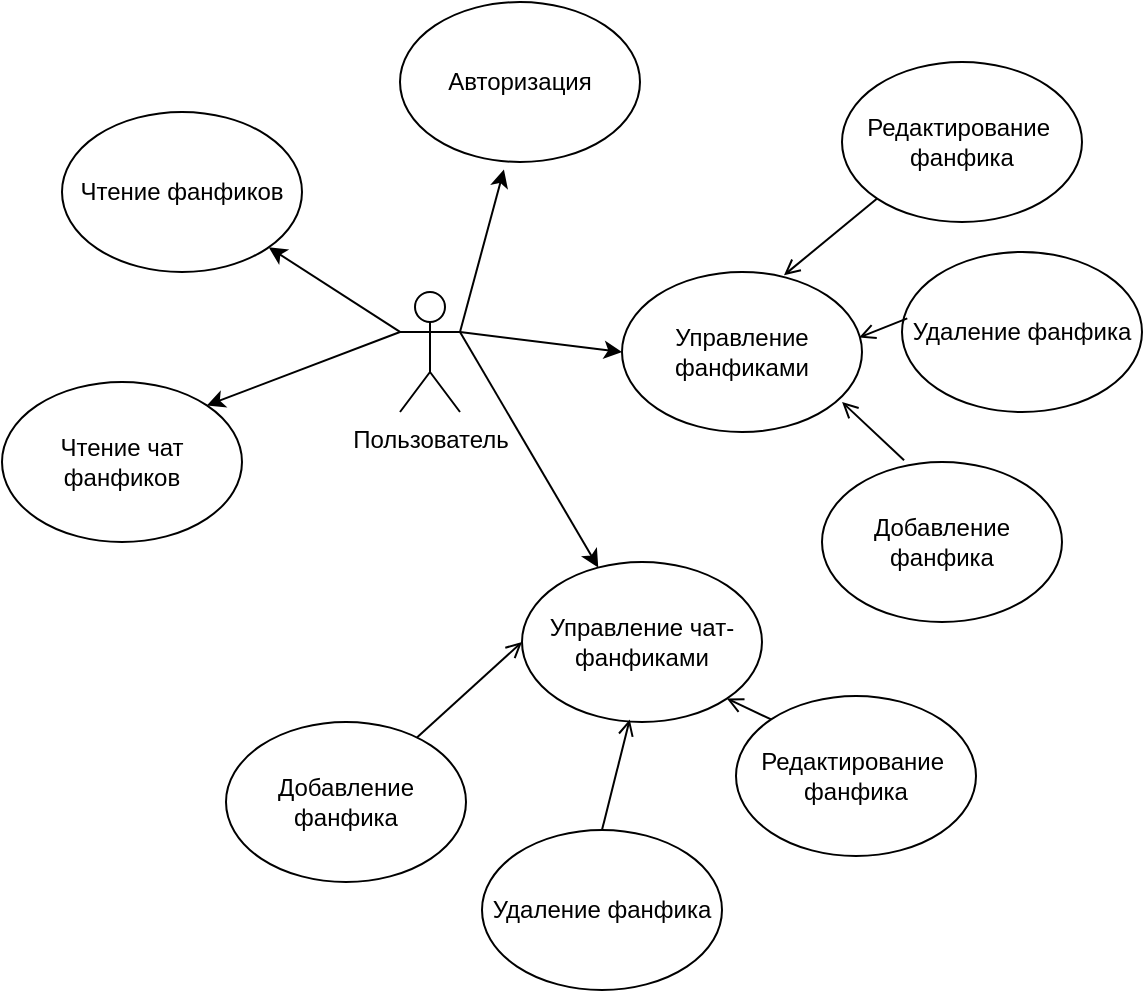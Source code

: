 <mxfile version="26.0.10" pages="2">
  <diagram name="Страница — 1" id="1nDWuRxfmPX1ly6JsfIB">
    <mxGraphModel dx="1048" dy="551" grid="0" gridSize="10" guides="1" tooltips="1" connect="1" arrows="1" fold="1" page="0" pageScale="1" pageWidth="827" pageHeight="1169" math="0" shadow="0">
      <root>
        <mxCell id="0" />
        <mxCell id="1" parent="0" />
        <mxCell id="rmp42HP78Bf8SFEeft3H-1" value="Пользователь" style="shape=umlActor;verticalLabelPosition=bottom;verticalAlign=top;html=1;outlineConnect=0;" vertex="1" parent="1">
          <mxGeometry x="399" y="525" width="30" height="60" as="geometry" />
        </mxCell>
        <mxCell id="rmp42HP78Bf8SFEeft3H-3" value="Авторизация" style="ellipse;whiteSpace=wrap;html=1;" vertex="1" parent="1">
          <mxGeometry x="399" y="380" width="120" height="80" as="geometry" />
        </mxCell>
        <mxCell id="rmp42HP78Bf8SFEeft3H-4" value="Управление фанфиками" style="ellipse;whiteSpace=wrap;html=1;" vertex="1" parent="1">
          <mxGeometry x="510" y="515" width="120" height="80" as="geometry" />
        </mxCell>
        <mxCell id="rmp42HP78Bf8SFEeft3H-10" value="Редактирование&amp;nbsp;&lt;div&gt;фанфика&lt;/div&gt;" style="ellipse;whiteSpace=wrap;html=1;" vertex="1" parent="1">
          <mxGeometry x="620" y="410" width="120" height="80" as="geometry" />
        </mxCell>
        <mxCell id="rmp42HP78Bf8SFEeft3H-11" value="Удаление фанфика" style="ellipse;whiteSpace=wrap;html=1;" vertex="1" parent="1">
          <mxGeometry x="650" y="505" width="120" height="80" as="geometry" />
        </mxCell>
        <mxCell id="rmp42HP78Bf8SFEeft3H-12" value="Добавление фанфика" style="ellipse;whiteSpace=wrap;html=1;" vertex="1" parent="1">
          <mxGeometry x="610" y="610" width="120" height="80" as="geometry" />
        </mxCell>
        <mxCell id="rmp42HP78Bf8SFEeft3H-13" value="Управление чат-фанфиками" style="ellipse;whiteSpace=wrap;html=1;" vertex="1" parent="1">
          <mxGeometry x="460" y="660" width="120" height="80" as="geometry" />
        </mxCell>
        <mxCell id="rmp42HP78Bf8SFEeft3H-14" value="" style="endArrow=classic;html=1;rounded=0;exitX=1;exitY=0.333;exitDx=0;exitDy=0;exitPerimeter=0;entryX=0.433;entryY=1.047;entryDx=0;entryDy=0;entryPerimeter=0;" edge="1" parent="1" source="rmp42HP78Bf8SFEeft3H-1" target="rmp42HP78Bf8SFEeft3H-3">
          <mxGeometry width="50" height="50" relative="1" as="geometry">
            <mxPoint x="390" y="530" as="sourcePoint" />
            <mxPoint x="440" y="480" as="targetPoint" />
          </mxGeometry>
        </mxCell>
        <mxCell id="rmp42HP78Bf8SFEeft3H-15" value="" style="endArrow=classic;html=1;rounded=0;exitX=1;exitY=0.333;exitDx=0;exitDy=0;exitPerimeter=0;entryX=0;entryY=0.5;entryDx=0;entryDy=0;" edge="1" parent="1" source="rmp42HP78Bf8SFEeft3H-1" target="rmp42HP78Bf8SFEeft3H-4">
          <mxGeometry width="50" height="50" relative="1" as="geometry">
            <mxPoint x="439" y="555" as="sourcePoint" />
            <mxPoint x="461" y="474" as="targetPoint" />
          </mxGeometry>
        </mxCell>
        <mxCell id="rmp42HP78Bf8SFEeft3H-16" value="" style="endArrow=classic;html=1;rounded=0;exitX=1;exitY=0.333;exitDx=0;exitDy=0;exitPerimeter=0;" edge="1" parent="1" source="rmp42HP78Bf8SFEeft3H-1" target="rmp42HP78Bf8SFEeft3H-13">
          <mxGeometry width="50" height="50" relative="1" as="geometry">
            <mxPoint x="439" y="555" as="sourcePoint" />
            <mxPoint x="520" y="565" as="targetPoint" />
          </mxGeometry>
        </mxCell>
        <mxCell id="rmp42HP78Bf8SFEeft3H-17" value="Чтение фанфиков" style="ellipse;whiteSpace=wrap;html=1;" vertex="1" parent="1">
          <mxGeometry x="230" y="435" width="120" height="80" as="geometry" />
        </mxCell>
        <mxCell id="rmp42HP78Bf8SFEeft3H-18" value="Чтение чат фанфиков" style="ellipse;whiteSpace=wrap;html=1;" vertex="1" parent="1">
          <mxGeometry x="200" y="570" width="120" height="80" as="geometry" />
        </mxCell>
        <mxCell id="rmp42HP78Bf8SFEeft3H-19" value="" style="endArrow=classic;html=1;rounded=0;exitX=0;exitY=0.333;exitDx=0;exitDy=0;exitPerimeter=0;entryX=1;entryY=0;entryDx=0;entryDy=0;" edge="1" parent="1" source="rmp42HP78Bf8SFEeft3H-1" target="rmp42HP78Bf8SFEeft3H-18">
          <mxGeometry width="50" height="50" relative="1" as="geometry">
            <mxPoint x="439" y="555" as="sourcePoint" />
            <mxPoint x="520" y="565" as="targetPoint" />
          </mxGeometry>
        </mxCell>
        <mxCell id="rmp42HP78Bf8SFEeft3H-20" value="" style="endArrow=classic;html=1;rounded=0;exitX=0;exitY=0.333;exitDx=0;exitDy=0;exitPerimeter=0;" edge="1" parent="1" source="rmp42HP78Bf8SFEeft3H-1" target="rmp42HP78Bf8SFEeft3H-17">
          <mxGeometry width="50" height="50" relative="1" as="geometry">
            <mxPoint x="400" y="550" as="sourcePoint" />
            <mxPoint x="312" y="592" as="targetPoint" />
          </mxGeometry>
        </mxCell>
        <mxCell id="rmp42HP78Bf8SFEeft3H-21" value="" style="endArrow=open;html=1;rounded=0;endFill=0;exitX=0;exitY=1;exitDx=0;exitDy=0;entryX=0.675;entryY=0.02;entryDx=0;entryDy=0;entryPerimeter=0;" edge="1" parent="1" source="rmp42HP78Bf8SFEeft3H-10" target="rmp42HP78Bf8SFEeft3H-4">
          <mxGeometry width="50" height="50" relative="1" as="geometry">
            <mxPoint x="520" y="520" as="sourcePoint" />
            <mxPoint x="570" y="470" as="targetPoint" />
          </mxGeometry>
        </mxCell>
        <mxCell id="rmp42HP78Bf8SFEeft3H-22" value="" style="endArrow=open;html=1;rounded=0;endFill=0;exitX=0.022;exitY=0.415;exitDx=0;exitDy=0;entryX=0.988;entryY=0.41;entryDx=0;entryDy=0;entryPerimeter=0;exitPerimeter=0;" edge="1" parent="1" source="rmp42HP78Bf8SFEeft3H-11" target="rmp42HP78Bf8SFEeft3H-4">
          <mxGeometry width="50" height="50" relative="1" as="geometry">
            <mxPoint x="648" y="488" as="sourcePoint" />
            <mxPoint x="601" y="527" as="targetPoint" />
          </mxGeometry>
        </mxCell>
        <mxCell id="rmp42HP78Bf8SFEeft3H-23" value="" style="endArrow=open;html=1;rounded=0;endFill=0;exitX=0.342;exitY=-0.011;exitDx=0;exitDy=0;entryX=0.917;entryY=0.813;entryDx=0;entryDy=0;entryPerimeter=0;exitPerimeter=0;" edge="1" parent="1" source="rmp42HP78Bf8SFEeft3H-12" target="rmp42HP78Bf8SFEeft3H-4">
          <mxGeometry width="50" height="50" relative="1" as="geometry">
            <mxPoint x="663" y="548" as="sourcePoint" />
            <mxPoint x="639" y="558" as="targetPoint" />
          </mxGeometry>
        </mxCell>
        <mxCell id="rmp42HP78Bf8SFEeft3H-24" value="Редактирование&amp;nbsp;&lt;div&gt;фанфика&lt;/div&gt;" style="ellipse;whiteSpace=wrap;html=1;" vertex="1" parent="1">
          <mxGeometry x="567" y="727" width="120" height="80" as="geometry" />
        </mxCell>
        <mxCell id="rmp42HP78Bf8SFEeft3H-25" value="Удаление фанфика" style="ellipse;whiteSpace=wrap;html=1;" vertex="1" parent="1">
          <mxGeometry x="440" y="794" width="120" height="80" as="geometry" />
        </mxCell>
        <mxCell id="rmp42HP78Bf8SFEeft3H-26" value="Добавление фанфика" style="ellipse;whiteSpace=wrap;html=1;" vertex="1" parent="1">
          <mxGeometry x="312" y="740" width="120" height="80" as="geometry" />
        </mxCell>
        <mxCell id="rmp42HP78Bf8SFEeft3H-27" value="" style="endArrow=open;html=1;rounded=0;endFill=0;exitX=0;exitY=0;exitDx=0;exitDy=0;entryX=1;entryY=1;entryDx=0;entryDy=0;" edge="1" parent="1" source="rmp42HP78Bf8SFEeft3H-24" target="rmp42HP78Bf8SFEeft3H-13">
          <mxGeometry width="50" height="50" relative="1" as="geometry">
            <mxPoint x="467" y="837" as="sourcePoint" />
            <mxPoint x="538" y="834" as="targetPoint" />
          </mxGeometry>
        </mxCell>
        <mxCell id="rmp42HP78Bf8SFEeft3H-28" value="" style="endArrow=open;html=1;rounded=0;endFill=0;exitX=0.5;exitY=0;exitDx=0;exitDy=0;entryX=0.449;entryY=0.984;entryDx=0;entryDy=0;entryPerimeter=0;" edge="1" parent="1" source="rmp42HP78Bf8SFEeft3H-25" target="rmp42HP78Bf8SFEeft3H-13">
          <mxGeometry width="50" height="50" relative="1" as="geometry">
            <mxPoint x="595" y="805" as="sourcePoint" />
            <mxPoint x="576" y="865" as="targetPoint" />
          </mxGeometry>
        </mxCell>
        <mxCell id="rmp42HP78Bf8SFEeft3H-29" value="" style="endArrow=open;html=1;rounded=0;endFill=0;entryX=0;entryY=0.5;entryDx=0;entryDy=0;" edge="1" parent="1" source="rmp42HP78Bf8SFEeft3H-26" target="rmp42HP78Bf8SFEeft3H-13">
          <mxGeometry width="50" height="50" relative="1" as="geometry">
            <mxPoint x="610" y="865" as="sourcePoint" />
            <mxPoint x="567" y="897" as="targetPoint" />
          </mxGeometry>
        </mxCell>
      </root>
    </mxGraphModel>
  </diagram>
  <diagram id="ejrjoZr_K531WTlYZ4sd" name="Страница — 2">
    <mxGraphModel dx="1999" dy="615" grid="1" gridSize="10" guides="1" tooltips="1" connect="1" arrows="1" fold="1" page="1" pageScale="1" pageWidth="827" pageHeight="1169" math="0" shadow="0">
      <root>
        <mxCell id="0" />
        <mxCell id="1" parent="0" />
        <mxCell id="XH33psUewjldEAWDgZSC-1" value="FictionCraft" style="strokeWidth=1;shadow=0;dashed=0;align=center;html=1;shape=mxgraph.mockup.containers.window;align=left;verticalAlign=top;spacingLeft=8;strokeColor2=#008cff;strokeColor3=#c4c4c4;fontColor=#666666;mainText=;fontSize=17;labelBackgroundColor=none;whiteSpace=wrap;" vertex="1" parent="1">
          <mxGeometry x="80" y="120" width="680" height="440" as="geometry" />
        </mxCell>
        <mxCell id="XH33psUewjldEAWDgZSC-2" value="" style="ellipse;whiteSpace=wrap;html=1;" vertex="1" parent="1">
          <mxGeometry x="130" y="158.75" width="58.75" height="51.25" as="geometry" />
        </mxCell>
        <mxCell id="XH33psUewjldEAWDgZSC-3" value="&lt;font style=&quot;font-size: 14px;&quot;&gt;Nickname&lt;/font&gt;" style="text;html=1;align=center;verticalAlign=middle;whiteSpace=wrap;rounded=0;fontSize=13;" vertex="1" parent="1">
          <mxGeometry x="128.75" y="210" width="60" height="30" as="geometry" />
        </mxCell>
        <mxCell id="XH33psUewjldEAWDgZSC-12" value="" style="endArrow=none;html=1;rounded=0;entryX=0.238;entryY=0.063;entryDx=0;entryDy=0;entryPerimeter=0;exitX=0.232;exitY=1.002;exitDx=0;exitDy=0;exitPerimeter=0;" edge="1" parent="1" source="XH33psUewjldEAWDgZSC-1" target="XH33psUewjldEAWDgZSC-1">
          <mxGeometry width="50" height="50" relative="1" as="geometry">
            <mxPoint x="224.36" y="547.44" as="sourcePoint" />
            <mxPoint x="240.0" y="140.0" as="targetPoint" />
          </mxGeometry>
        </mxCell>
        <mxCell id="XH33psUewjldEAWDgZSC-20" value="" style="rounded=0;whiteSpace=wrap;html=1;" vertex="1" parent="1">
          <mxGeometry x="200" y="40" width="40" height="40" as="geometry" />
        </mxCell>
        <mxCell id="XH33psUewjldEAWDgZSC-21" value="" style="sketch=0;pointerEvents=1;shadow=0;dashed=0;html=1;strokeColor=none;fillColor=#505050;labelPosition=center;verticalLabelPosition=bottom;verticalAlign=top;outlineConnect=0;align=center;shape=mxgraph.office.concepts.book_journal;" vertex="1" parent="1">
          <mxGeometry x="145" y="40" width="40" height="40" as="geometry" />
        </mxCell>
        <mxCell id="XH33psUewjldEAWDgZSC-23" value="" style="sketch=0;pointerEvents=1;shadow=0;dashed=0;html=1;strokeColor=none;fillColor=#505050;labelPosition=center;verticalLabelPosition=bottom;verticalAlign=top;outlineConnect=0;align=center;shape=mxgraph.office.concepts.address_book;" vertex="1" parent="1">
          <mxGeometry x="-130" y="133.75" width="38.75" height="25" as="geometry" />
        </mxCell>
        <mxCell id="XH33psUewjldEAWDgZSC-24" value="" style="whiteSpace=wrap;html=1;shape=mxgraph.basic.oval_callout" vertex="1" parent="1">
          <mxGeometry x="101.25" y="320" width="43.75" height="40" as="geometry" />
        </mxCell>
        <mxCell id="XH33psUewjldEAWDgZSC-26" value="" style="strokeColor=#999999;verticalLabelPosition=bottom;shadow=0;dashed=0;verticalAlign=top;strokeWidth=2;html=1;shape=mxgraph.mockup.misc.trashcanIcon;" vertex="1" parent="1">
          <mxGeometry x="414" y="30" width="50" height="50" as="geometry" />
        </mxCell>
        <mxCell id="XH33psUewjldEAWDgZSC-27" value="&lt;font style=&quot;font-size: 14px;&quot;&gt;Мои фанфики&lt;/font&gt;" style="text;html=1;align=center;verticalAlign=middle;whiteSpace=wrap;rounded=0;" vertex="1" parent="1">
          <mxGeometry x="-290" y="110" width="100" height="35" as="geometry" />
        </mxCell>
        <mxCell id="XH33psUewjldEAWDgZSC-28" value="&lt;font style=&quot;font-size: 14px;&quot;&gt;Чат-фанфики&lt;/font&gt;" style="text;html=1;align=center;verticalAlign=middle;whiteSpace=wrap;rounded=0;" vertex="1" parent="1">
          <mxGeometry x="-110" y="290" width="100" height="30" as="geometry" />
        </mxCell>
      </root>
    </mxGraphModel>
  </diagram>
</mxfile>
